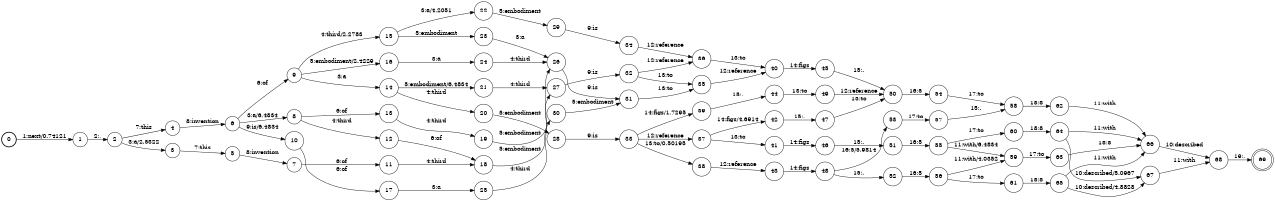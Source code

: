 digraph FST {
rankdir = LR;
size = "8.5,11";
label = "";
center = 1;
orientation = Portrait;
ranksep = "0.4";
nodesep = "0.25";
0 [label = "0", shape = circle, style = bold, fontsize = 14]
	0 -> 1 [label = "1:next/0.74121", fontsize = 14];
1 [label = "1", shape = circle, style = solid, fontsize = 14]
	1 -> 2 [label = "2:,", fontsize = 14];
2 [label = "2", shape = circle, style = solid, fontsize = 14]
	2 -> 3 [label = "3:a/2.5322", fontsize = 14];
	2 -> 4 [label = "7:this", fontsize = 14];
3 [label = "3", shape = circle, style = solid, fontsize = 14]
	3 -> 5 [label = "7:this", fontsize = 14];
4 [label = "4", shape = circle, style = solid, fontsize = 14]
	4 -> 6 [label = "8:invention", fontsize = 14];
5 [label = "5", shape = circle, style = solid, fontsize = 14]
	5 -> 7 [label = "8:invention", fontsize = 14];
6 [label = "6", shape = circle, style = solid, fontsize = 14]
	6 -> 8 [label = "3:a/6.4834", fontsize = 14];
	6 -> 9 [label = "6:of", fontsize = 14];
	6 -> 10 [label = "9:is/6.4834", fontsize = 14];
7 [label = "7", shape = circle, style = solid, fontsize = 14]
	7 -> 11 [label = "6:of", fontsize = 14];
8 [label = "8", shape = circle, style = solid, fontsize = 14]
	8 -> 12 [label = "4:third", fontsize = 14];
	8 -> 13 [label = "6:of", fontsize = 14];
9 [label = "9", shape = circle, style = solid, fontsize = 14]
	9 -> 14 [label = "3:a", fontsize = 14];
	9 -> 15 [label = "4:third/2.2783", fontsize = 14];
	9 -> 16 [label = "5:embodiment/2.4229", fontsize = 14];
10 [label = "10", shape = circle, style = solid, fontsize = 14]
	10 -> 17 [label = "6:of", fontsize = 14];
11 [label = "11", shape = circle, style = solid, fontsize = 14]
	11 -> 18 [label = "4:third", fontsize = 14];
12 [label = "12", shape = circle, style = solid, fontsize = 14]
	12 -> 18 [label = "6:of", fontsize = 14];
13 [label = "13", shape = circle, style = solid, fontsize = 14]
	13 -> 19 [label = "4:third", fontsize = 14];
14 [label = "14", shape = circle, style = solid, fontsize = 14]
	14 -> 20 [label = "4:third", fontsize = 14];
	14 -> 21 [label = "5:embodiment/6.4834", fontsize = 14];
15 [label = "15", shape = circle, style = solid, fontsize = 14]
	15 -> 22 [label = "3:a/4.2051", fontsize = 14];
	15 -> 23 [label = "5:embodiment", fontsize = 14];
16 [label = "16", shape = circle, style = solid, fontsize = 14]
	16 -> 24 [label = "3:a", fontsize = 14];
17 [label = "17", shape = circle, style = solid, fontsize = 14]
	17 -> 25 [label = "3:a", fontsize = 14];
18 [label = "18", shape = circle, style = solid, fontsize = 14]
	18 -> 26 [label = "5:embodiment", fontsize = 14];
19 [label = "19", shape = circle, style = solid, fontsize = 14]
	19 -> 27 [label = "5:embodiment", fontsize = 14];
20 [label = "20", shape = circle, style = solid, fontsize = 14]
	20 -> 28 [label = "5:embodiment", fontsize = 14];
21 [label = "21", shape = circle, style = solid, fontsize = 14]
	21 -> 27 [label = "4:third", fontsize = 14];
22 [label = "22", shape = circle, style = solid, fontsize = 14]
	22 -> 29 [label = "5:embodiment", fontsize = 14];
23 [label = "23", shape = circle, style = solid, fontsize = 14]
	23 -> 26 [label = "3:a", fontsize = 14];
24 [label = "24", shape = circle, style = solid, fontsize = 14]
	24 -> 26 [label = "4:third", fontsize = 14];
25 [label = "25", shape = circle, style = solid, fontsize = 14]
	25 -> 30 [label = "4:third", fontsize = 14];
26 [label = "26", shape = circle, style = solid, fontsize = 14]
	26 -> 31 [label = "9:is", fontsize = 14];
27 [label = "27", shape = circle, style = solid, fontsize = 14]
	27 -> 32 [label = "9:is", fontsize = 14];
28 [label = "28", shape = circle, style = solid, fontsize = 14]
	28 -> 33 [label = "9:is", fontsize = 14];
29 [label = "29", shape = circle, style = solid, fontsize = 14]
	29 -> 34 [label = "9:is", fontsize = 14];
30 [label = "30", shape = circle, style = solid, fontsize = 14]
	30 -> 31 [label = "5:embodiment", fontsize = 14];
31 [label = "31", shape = circle, style = solid, fontsize = 14]
	31 -> 35 [label = "13:to", fontsize = 14];
32 [label = "32", shape = circle, style = solid, fontsize = 14]
	32 -> 36 [label = "12:reference", fontsize = 14];
	32 -> 35 [label = "13:to", fontsize = 14];
33 [label = "33", shape = circle, style = solid, fontsize = 14]
	33 -> 37 [label = "12:reference", fontsize = 14];
	33 -> 38 [label = "13:to/0.50195", fontsize = 14];
	33 -> 39 [label = "14:figs/1.7295", fontsize = 14];
34 [label = "34", shape = circle, style = solid, fontsize = 14]
	34 -> 36 [label = "12:reference", fontsize = 14];
35 [label = "35", shape = circle, style = solid, fontsize = 14]
	35 -> 40 [label = "12:reference", fontsize = 14];
36 [label = "36", shape = circle, style = solid, fontsize = 14]
	36 -> 40 [label = "13:to", fontsize = 14];
37 [label = "37", shape = circle, style = solid, fontsize = 14]
	37 -> 41 [label = "13:to", fontsize = 14];
	37 -> 42 [label = "14:figs/4.6914", fontsize = 14];
38 [label = "38", shape = circle, style = solid, fontsize = 14]
	38 -> 43 [label = "12:reference", fontsize = 14];
39 [label = "39", shape = circle, style = solid, fontsize = 14]
	39 -> 44 [label = "15:.", fontsize = 14];
40 [label = "40", shape = circle, style = solid, fontsize = 14]
	40 -> 45 [label = "14:figs", fontsize = 14];
41 [label = "41", shape = circle, style = solid, fontsize = 14]
	41 -> 46 [label = "14:figs", fontsize = 14];
42 [label = "42", shape = circle, style = solid, fontsize = 14]
	42 -> 47 [label = "15:.", fontsize = 14];
43 [label = "43", shape = circle, style = solid, fontsize = 14]
	43 -> 48 [label = "14:figs", fontsize = 14];
44 [label = "44", shape = circle, style = solid, fontsize = 14]
	44 -> 49 [label = "13:to", fontsize = 14];
45 [label = "45", shape = circle, style = solid, fontsize = 14]
	45 -> 50 [label = "15:.", fontsize = 14];
46 [label = "46", shape = circle, style = solid, fontsize = 14]
	46 -> 51 [label = "15:.", fontsize = 14];
47 [label = "47", shape = circle, style = solid, fontsize = 14]
	47 -> 50 [label = "13:to", fontsize = 14];
48 [label = "48", shape = circle, style = solid, fontsize = 14]
	48 -> 52 [label = "15:.", fontsize = 14];
	48 -> 53 [label = "16:5/5.9814", fontsize = 14];
49 [label = "49", shape = circle, style = solid, fontsize = 14]
	49 -> 50 [label = "12:reference", fontsize = 14];
50 [label = "50", shape = circle, style = solid, fontsize = 14]
	50 -> 54 [label = "16:5", fontsize = 14];
51 [label = "51", shape = circle, style = solid, fontsize = 14]
	51 -> 55 [label = "16:5", fontsize = 14];
52 [label = "52", shape = circle, style = solid, fontsize = 14]
	52 -> 56 [label = "16:5", fontsize = 14];
53 [label = "53", shape = circle, style = solid, fontsize = 14]
	53 -> 57 [label = "17:to", fontsize = 14];
54 [label = "54", shape = circle, style = solid, fontsize = 14]
	54 -> 58 [label = "17:to", fontsize = 14];
55 [label = "55", shape = circle, style = solid, fontsize = 14]
	55 -> 59 [label = "11:with/6.4834", fontsize = 14];
	55 -> 60 [label = "17:to", fontsize = 14];
56 [label = "56", shape = circle, style = solid, fontsize = 14]
	56 -> 59 [label = "11:with/4.0352", fontsize = 14];
	56 -> 61 [label = "17:to", fontsize = 14];
57 [label = "57", shape = circle, style = solid, fontsize = 14]
	57 -> 58 [label = "15:.", fontsize = 14];
58 [label = "58", shape = circle, style = solid, fontsize = 14]
	58 -> 62 [label = "18:8", fontsize = 14];
59 [label = "59", shape = circle, style = solid, fontsize = 14]
	59 -> 63 [label = "17:to", fontsize = 14];
60 [label = "60", shape = circle, style = solid, fontsize = 14]
	60 -> 64 [label = "18:8", fontsize = 14];
61 [label = "61", shape = circle, style = solid, fontsize = 14]
	61 -> 65 [label = "18:8", fontsize = 14];
62 [label = "62", shape = circle, style = solid, fontsize = 14]
	62 -> 66 [label = "11:with", fontsize = 14];
63 [label = "63", shape = circle, style = solid, fontsize = 14]
	63 -> 66 [label = "18:8", fontsize = 14];
64 [label = "64", shape = circle, style = solid, fontsize = 14]
	64 -> 67 [label = "10:described/5.0967", fontsize = 14];
	64 -> 66 [label = "11:with", fontsize = 14];
65 [label = "65", shape = circle, style = solid, fontsize = 14]
	65 -> 67 [label = "10:described/4.8828", fontsize = 14];
	65 -> 66 [label = "11:with", fontsize = 14];
66 [label = "66", shape = circle, style = solid, fontsize = 14]
	66 -> 68 [label = "10:described", fontsize = 14];
67 [label = "67", shape = circle, style = solid, fontsize = 14]
	67 -> 68 [label = "11:with", fontsize = 14];
68 [label = "68", shape = circle, style = solid, fontsize = 14]
	68 -> 69 [label = "19:.", fontsize = 14];
69 [label = "69", shape = doublecircle, style = solid, fontsize = 14]
}
